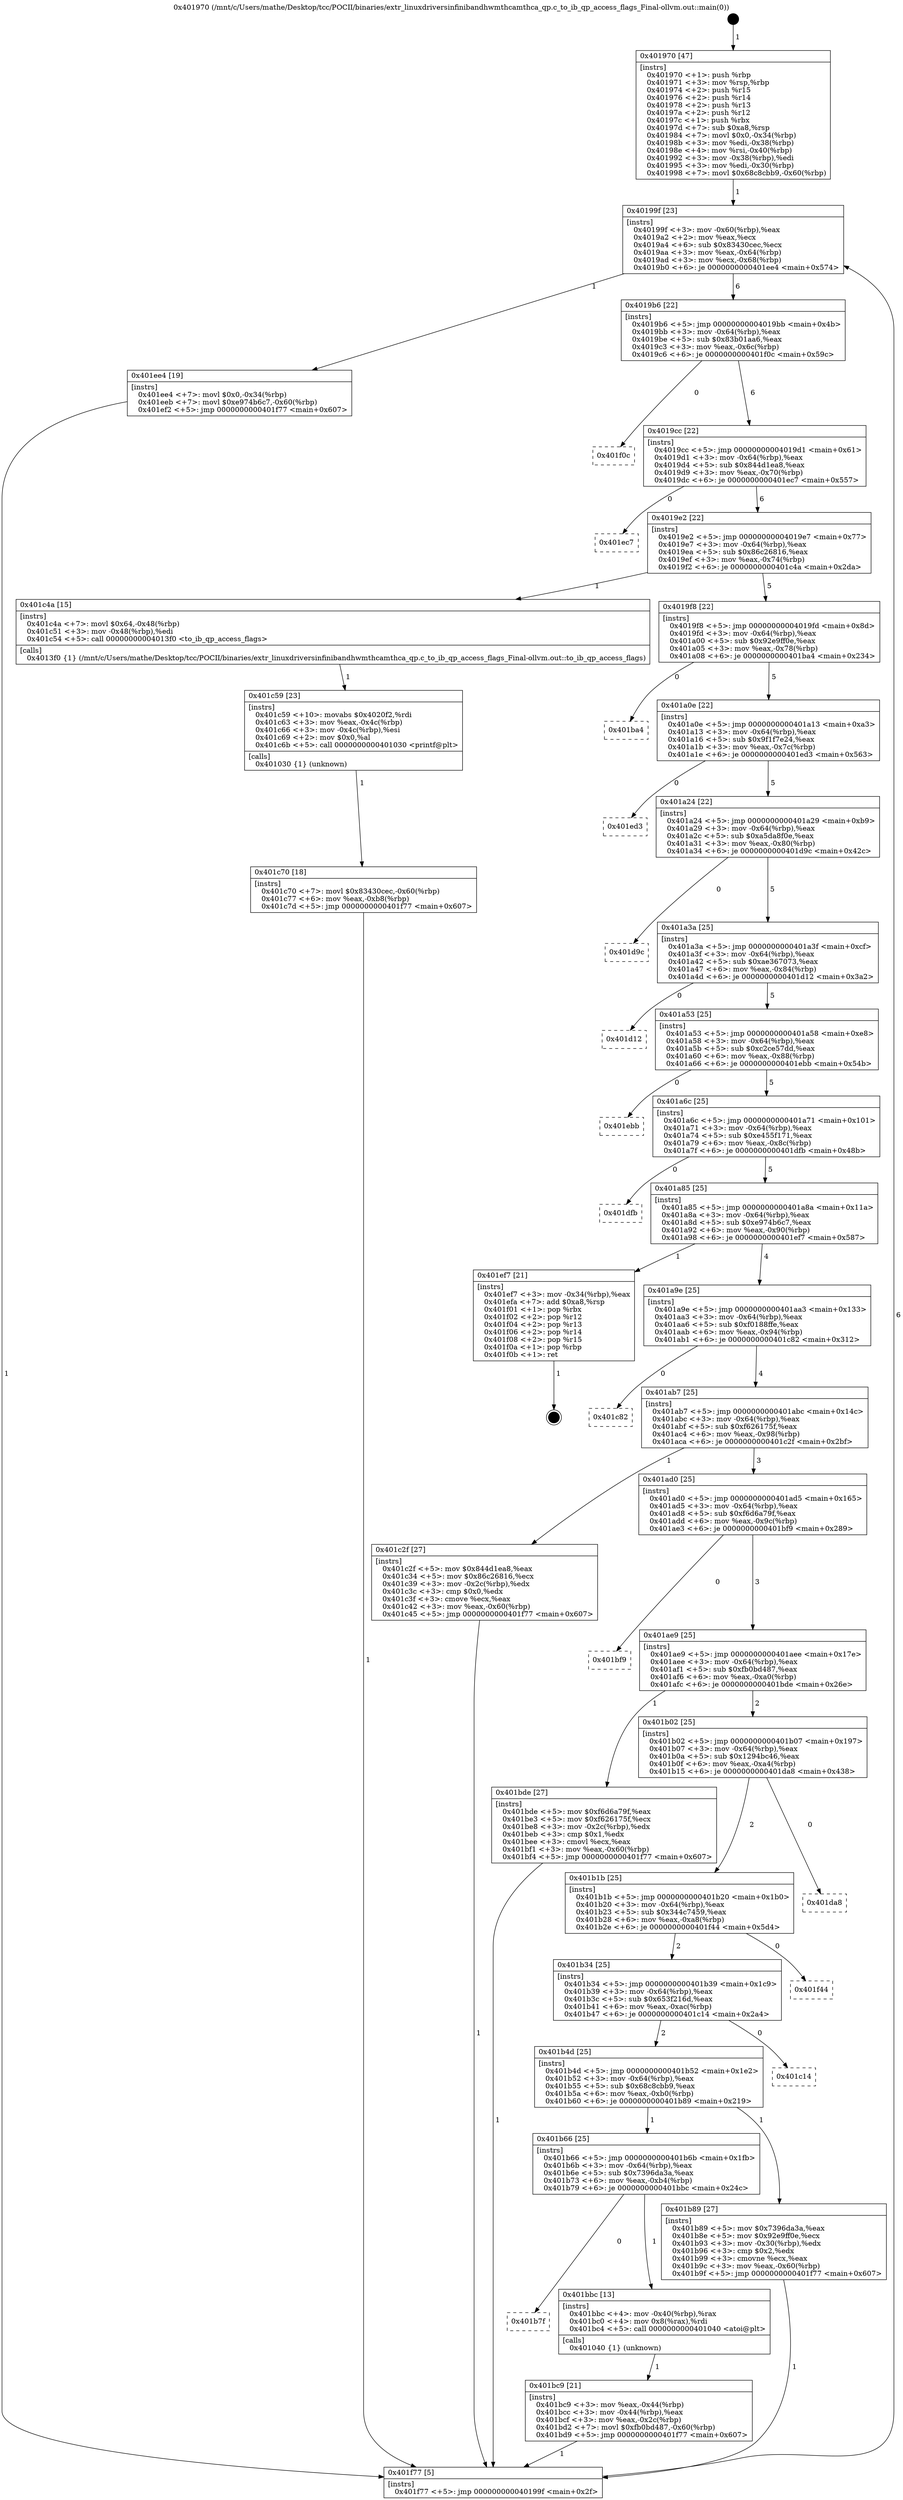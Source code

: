 digraph "0x401970" {
  label = "0x401970 (/mnt/c/Users/mathe/Desktop/tcc/POCII/binaries/extr_linuxdriversinfinibandhwmthcamthca_qp.c_to_ib_qp_access_flags_Final-ollvm.out::main(0))"
  labelloc = "t"
  node[shape=record]

  Entry [label="",width=0.3,height=0.3,shape=circle,fillcolor=black,style=filled]
  "0x40199f" [label="{
     0x40199f [23]\l
     | [instrs]\l
     &nbsp;&nbsp;0x40199f \<+3\>: mov -0x60(%rbp),%eax\l
     &nbsp;&nbsp;0x4019a2 \<+2\>: mov %eax,%ecx\l
     &nbsp;&nbsp;0x4019a4 \<+6\>: sub $0x83430cec,%ecx\l
     &nbsp;&nbsp;0x4019aa \<+3\>: mov %eax,-0x64(%rbp)\l
     &nbsp;&nbsp;0x4019ad \<+3\>: mov %ecx,-0x68(%rbp)\l
     &nbsp;&nbsp;0x4019b0 \<+6\>: je 0000000000401ee4 \<main+0x574\>\l
  }"]
  "0x401ee4" [label="{
     0x401ee4 [19]\l
     | [instrs]\l
     &nbsp;&nbsp;0x401ee4 \<+7\>: movl $0x0,-0x34(%rbp)\l
     &nbsp;&nbsp;0x401eeb \<+7\>: movl $0xe974b6c7,-0x60(%rbp)\l
     &nbsp;&nbsp;0x401ef2 \<+5\>: jmp 0000000000401f77 \<main+0x607\>\l
  }"]
  "0x4019b6" [label="{
     0x4019b6 [22]\l
     | [instrs]\l
     &nbsp;&nbsp;0x4019b6 \<+5\>: jmp 00000000004019bb \<main+0x4b\>\l
     &nbsp;&nbsp;0x4019bb \<+3\>: mov -0x64(%rbp),%eax\l
     &nbsp;&nbsp;0x4019be \<+5\>: sub $0x83b01aa6,%eax\l
     &nbsp;&nbsp;0x4019c3 \<+3\>: mov %eax,-0x6c(%rbp)\l
     &nbsp;&nbsp;0x4019c6 \<+6\>: je 0000000000401f0c \<main+0x59c\>\l
  }"]
  Exit [label="",width=0.3,height=0.3,shape=circle,fillcolor=black,style=filled,peripheries=2]
  "0x401f0c" [label="{
     0x401f0c\l
  }", style=dashed]
  "0x4019cc" [label="{
     0x4019cc [22]\l
     | [instrs]\l
     &nbsp;&nbsp;0x4019cc \<+5\>: jmp 00000000004019d1 \<main+0x61\>\l
     &nbsp;&nbsp;0x4019d1 \<+3\>: mov -0x64(%rbp),%eax\l
     &nbsp;&nbsp;0x4019d4 \<+5\>: sub $0x844d1ea8,%eax\l
     &nbsp;&nbsp;0x4019d9 \<+3\>: mov %eax,-0x70(%rbp)\l
     &nbsp;&nbsp;0x4019dc \<+6\>: je 0000000000401ec7 \<main+0x557\>\l
  }"]
  "0x401c70" [label="{
     0x401c70 [18]\l
     | [instrs]\l
     &nbsp;&nbsp;0x401c70 \<+7\>: movl $0x83430cec,-0x60(%rbp)\l
     &nbsp;&nbsp;0x401c77 \<+6\>: mov %eax,-0xb8(%rbp)\l
     &nbsp;&nbsp;0x401c7d \<+5\>: jmp 0000000000401f77 \<main+0x607\>\l
  }"]
  "0x401ec7" [label="{
     0x401ec7\l
  }", style=dashed]
  "0x4019e2" [label="{
     0x4019e2 [22]\l
     | [instrs]\l
     &nbsp;&nbsp;0x4019e2 \<+5\>: jmp 00000000004019e7 \<main+0x77\>\l
     &nbsp;&nbsp;0x4019e7 \<+3\>: mov -0x64(%rbp),%eax\l
     &nbsp;&nbsp;0x4019ea \<+5\>: sub $0x86c26816,%eax\l
     &nbsp;&nbsp;0x4019ef \<+3\>: mov %eax,-0x74(%rbp)\l
     &nbsp;&nbsp;0x4019f2 \<+6\>: je 0000000000401c4a \<main+0x2da\>\l
  }"]
  "0x401c59" [label="{
     0x401c59 [23]\l
     | [instrs]\l
     &nbsp;&nbsp;0x401c59 \<+10\>: movabs $0x4020f2,%rdi\l
     &nbsp;&nbsp;0x401c63 \<+3\>: mov %eax,-0x4c(%rbp)\l
     &nbsp;&nbsp;0x401c66 \<+3\>: mov -0x4c(%rbp),%esi\l
     &nbsp;&nbsp;0x401c69 \<+2\>: mov $0x0,%al\l
     &nbsp;&nbsp;0x401c6b \<+5\>: call 0000000000401030 \<printf@plt\>\l
     | [calls]\l
     &nbsp;&nbsp;0x401030 \{1\} (unknown)\l
  }"]
  "0x401c4a" [label="{
     0x401c4a [15]\l
     | [instrs]\l
     &nbsp;&nbsp;0x401c4a \<+7\>: movl $0x64,-0x48(%rbp)\l
     &nbsp;&nbsp;0x401c51 \<+3\>: mov -0x48(%rbp),%edi\l
     &nbsp;&nbsp;0x401c54 \<+5\>: call 00000000004013f0 \<to_ib_qp_access_flags\>\l
     | [calls]\l
     &nbsp;&nbsp;0x4013f0 \{1\} (/mnt/c/Users/mathe/Desktop/tcc/POCII/binaries/extr_linuxdriversinfinibandhwmthcamthca_qp.c_to_ib_qp_access_flags_Final-ollvm.out::to_ib_qp_access_flags)\l
  }"]
  "0x4019f8" [label="{
     0x4019f8 [22]\l
     | [instrs]\l
     &nbsp;&nbsp;0x4019f8 \<+5\>: jmp 00000000004019fd \<main+0x8d\>\l
     &nbsp;&nbsp;0x4019fd \<+3\>: mov -0x64(%rbp),%eax\l
     &nbsp;&nbsp;0x401a00 \<+5\>: sub $0x92e9ff0e,%eax\l
     &nbsp;&nbsp;0x401a05 \<+3\>: mov %eax,-0x78(%rbp)\l
     &nbsp;&nbsp;0x401a08 \<+6\>: je 0000000000401ba4 \<main+0x234\>\l
  }"]
  "0x401bc9" [label="{
     0x401bc9 [21]\l
     | [instrs]\l
     &nbsp;&nbsp;0x401bc9 \<+3\>: mov %eax,-0x44(%rbp)\l
     &nbsp;&nbsp;0x401bcc \<+3\>: mov -0x44(%rbp),%eax\l
     &nbsp;&nbsp;0x401bcf \<+3\>: mov %eax,-0x2c(%rbp)\l
     &nbsp;&nbsp;0x401bd2 \<+7\>: movl $0xfb0bd487,-0x60(%rbp)\l
     &nbsp;&nbsp;0x401bd9 \<+5\>: jmp 0000000000401f77 \<main+0x607\>\l
  }"]
  "0x401ba4" [label="{
     0x401ba4\l
  }", style=dashed]
  "0x401a0e" [label="{
     0x401a0e [22]\l
     | [instrs]\l
     &nbsp;&nbsp;0x401a0e \<+5\>: jmp 0000000000401a13 \<main+0xa3\>\l
     &nbsp;&nbsp;0x401a13 \<+3\>: mov -0x64(%rbp),%eax\l
     &nbsp;&nbsp;0x401a16 \<+5\>: sub $0x9f1f7e24,%eax\l
     &nbsp;&nbsp;0x401a1b \<+3\>: mov %eax,-0x7c(%rbp)\l
     &nbsp;&nbsp;0x401a1e \<+6\>: je 0000000000401ed3 \<main+0x563\>\l
  }"]
  "0x401b7f" [label="{
     0x401b7f\l
  }", style=dashed]
  "0x401ed3" [label="{
     0x401ed3\l
  }", style=dashed]
  "0x401a24" [label="{
     0x401a24 [22]\l
     | [instrs]\l
     &nbsp;&nbsp;0x401a24 \<+5\>: jmp 0000000000401a29 \<main+0xb9\>\l
     &nbsp;&nbsp;0x401a29 \<+3\>: mov -0x64(%rbp),%eax\l
     &nbsp;&nbsp;0x401a2c \<+5\>: sub $0xa5da8f0e,%eax\l
     &nbsp;&nbsp;0x401a31 \<+3\>: mov %eax,-0x80(%rbp)\l
     &nbsp;&nbsp;0x401a34 \<+6\>: je 0000000000401d9c \<main+0x42c\>\l
  }"]
  "0x401bbc" [label="{
     0x401bbc [13]\l
     | [instrs]\l
     &nbsp;&nbsp;0x401bbc \<+4\>: mov -0x40(%rbp),%rax\l
     &nbsp;&nbsp;0x401bc0 \<+4\>: mov 0x8(%rax),%rdi\l
     &nbsp;&nbsp;0x401bc4 \<+5\>: call 0000000000401040 \<atoi@plt\>\l
     | [calls]\l
     &nbsp;&nbsp;0x401040 \{1\} (unknown)\l
  }"]
  "0x401d9c" [label="{
     0x401d9c\l
  }", style=dashed]
  "0x401a3a" [label="{
     0x401a3a [25]\l
     | [instrs]\l
     &nbsp;&nbsp;0x401a3a \<+5\>: jmp 0000000000401a3f \<main+0xcf\>\l
     &nbsp;&nbsp;0x401a3f \<+3\>: mov -0x64(%rbp),%eax\l
     &nbsp;&nbsp;0x401a42 \<+5\>: sub $0xae367073,%eax\l
     &nbsp;&nbsp;0x401a47 \<+6\>: mov %eax,-0x84(%rbp)\l
     &nbsp;&nbsp;0x401a4d \<+6\>: je 0000000000401d12 \<main+0x3a2\>\l
  }"]
  "0x401970" [label="{
     0x401970 [47]\l
     | [instrs]\l
     &nbsp;&nbsp;0x401970 \<+1\>: push %rbp\l
     &nbsp;&nbsp;0x401971 \<+3\>: mov %rsp,%rbp\l
     &nbsp;&nbsp;0x401974 \<+2\>: push %r15\l
     &nbsp;&nbsp;0x401976 \<+2\>: push %r14\l
     &nbsp;&nbsp;0x401978 \<+2\>: push %r13\l
     &nbsp;&nbsp;0x40197a \<+2\>: push %r12\l
     &nbsp;&nbsp;0x40197c \<+1\>: push %rbx\l
     &nbsp;&nbsp;0x40197d \<+7\>: sub $0xa8,%rsp\l
     &nbsp;&nbsp;0x401984 \<+7\>: movl $0x0,-0x34(%rbp)\l
     &nbsp;&nbsp;0x40198b \<+3\>: mov %edi,-0x38(%rbp)\l
     &nbsp;&nbsp;0x40198e \<+4\>: mov %rsi,-0x40(%rbp)\l
     &nbsp;&nbsp;0x401992 \<+3\>: mov -0x38(%rbp),%edi\l
     &nbsp;&nbsp;0x401995 \<+3\>: mov %edi,-0x30(%rbp)\l
     &nbsp;&nbsp;0x401998 \<+7\>: movl $0x68c8cbb9,-0x60(%rbp)\l
  }"]
  "0x401d12" [label="{
     0x401d12\l
  }", style=dashed]
  "0x401a53" [label="{
     0x401a53 [25]\l
     | [instrs]\l
     &nbsp;&nbsp;0x401a53 \<+5\>: jmp 0000000000401a58 \<main+0xe8\>\l
     &nbsp;&nbsp;0x401a58 \<+3\>: mov -0x64(%rbp),%eax\l
     &nbsp;&nbsp;0x401a5b \<+5\>: sub $0xc2ce57dd,%eax\l
     &nbsp;&nbsp;0x401a60 \<+6\>: mov %eax,-0x88(%rbp)\l
     &nbsp;&nbsp;0x401a66 \<+6\>: je 0000000000401ebb \<main+0x54b\>\l
  }"]
  "0x401f77" [label="{
     0x401f77 [5]\l
     | [instrs]\l
     &nbsp;&nbsp;0x401f77 \<+5\>: jmp 000000000040199f \<main+0x2f\>\l
  }"]
  "0x401ebb" [label="{
     0x401ebb\l
  }", style=dashed]
  "0x401a6c" [label="{
     0x401a6c [25]\l
     | [instrs]\l
     &nbsp;&nbsp;0x401a6c \<+5\>: jmp 0000000000401a71 \<main+0x101\>\l
     &nbsp;&nbsp;0x401a71 \<+3\>: mov -0x64(%rbp),%eax\l
     &nbsp;&nbsp;0x401a74 \<+5\>: sub $0xe455f171,%eax\l
     &nbsp;&nbsp;0x401a79 \<+6\>: mov %eax,-0x8c(%rbp)\l
     &nbsp;&nbsp;0x401a7f \<+6\>: je 0000000000401dfb \<main+0x48b\>\l
  }"]
  "0x401b66" [label="{
     0x401b66 [25]\l
     | [instrs]\l
     &nbsp;&nbsp;0x401b66 \<+5\>: jmp 0000000000401b6b \<main+0x1fb\>\l
     &nbsp;&nbsp;0x401b6b \<+3\>: mov -0x64(%rbp),%eax\l
     &nbsp;&nbsp;0x401b6e \<+5\>: sub $0x7396da3a,%eax\l
     &nbsp;&nbsp;0x401b73 \<+6\>: mov %eax,-0xb4(%rbp)\l
     &nbsp;&nbsp;0x401b79 \<+6\>: je 0000000000401bbc \<main+0x24c\>\l
  }"]
  "0x401dfb" [label="{
     0x401dfb\l
  }", style=dashed]
  "0x401a85" [label="{
     0x401a85 [25]\l
     | [instrs]\l
     &nbsp;&nbsp;0x401a85 \<+5\>: jmp 0000000000401a8a \<main+0x11a\>\l
     &nbsp;&nbsp;0x401a8a \<+3\>: mov -0x64(%rbp),%eax\l
     &nbsp;&nbsp;0x401a8d \<+5\>: sub $0xe974b6c7,%eax\l
     &nbsp;&nbsp;0x401a92 \<+6\>: mov %eax,-0x90(%rbp)\l
     &nbsp;&nbsp;0x401a98 \<+6\>: je 0000000000401ef7 \<main+0x587\>\l
  }"]
  "0x401b89" [label="{
     0x401b89 [27]\l
     | [instrs]\l
     &nbsp;&nbsp;0x401b89 \<+5\>: mov $0x7396da3a,%eax\l
     &nbsp;&nbsp;0x401b8e \<+5\>: mov $0x92e9ff0e,%ecx\l
     &nbsp;&nbsp;0x401b93 \<+3\>: mov -0x30(%rbp),%edx\l
     &nbsp;&nbsp;0x401b96 \<+3\>: cmp $0x2,%edx\l
     &nbsp;&nbsp;0x401b99 \<+3\>: cmovne %ecx,%eax\l
     &nbsp;&nbsp;0x401b9c \<+3\>: mov %eax,-0x60(%rbp)\l
     &nbsp;&nbsp;0x401b9f \<+5\>: jmp 0000000000401f77 \<main+0x607\>\l
  }"]
  "0x401ef7" [label="{
     0x401ef7 [21]\l
     | [instrs]\l
     &nbsp;&nbsp;0x401ef7 \<+3\>: mov -0x34(%rbp),%eax\l
     &nbsp;&nbsp;0x401efa \<+7\>: add $0xa8,%rsp\l
     &nbsp;&nbsp;0x401f01 \<+1\>: pop %rbx\l
     &nbsp;&nbsp;0x401f02 \<+2\>: pop %r12\l
     &nbsp;&nbsp;0x401f04 \<+2\>: pop %r13\l
     &nbsp;&nbsp;0x401f06 \<+2\>: pop %r14\l
     &nbsp;&nbsp;0x401f08 \<+2\>: pop %r15\l
     &nbsp;&nbsp;0x401f0a \<+1\>: pop %rbp\l
     &nbsp;&nbsp;0x401f0b \<+1\>: ret\l
  }"]
  "0x401a9e" [label="{
     0x401a9e [25]\l
     | [instrs]\l
     &nbsp;&nbsp;0x401a9e \<+5\>: jmp 0000000000401aa3 \<main+0x133\>\l
     &nbsp;&nbsp;0x401aa3 \<+3\>: mov -0x64(%rbp),%eax\l
     &nbsp;&nbsp;0x401aa6 \<+5\>: sub $0xf0188ffe,%eax\l
     &nbsp;&nbsp;0x401aab \<+6\>: mov %eax,-0x94(%rbp)\l
     &nbsp;&nbsp;0x401ab1 \<+6\>: je 0000000000401c82 \<main+0x312\>\l
  }"]
  "0x401b4d" [label="{
     0x401b4d [25]\l
     | [instrs]\l
     &nbsp;&nbsp;0x401b4d \<+5\>: jmp 0000000000401b52 \<main+0x1e2\>\l
     &nbsp;&nbsp;0x401b52 \<+3\>: mov -0x64(%rbp),%eax\l
     &nbsp;&nbsp;0x401b55 \<+5\>: sub $0x68c8cbb9,%eax\l
     &nbsp;&nbsp;0x401b5a \<+6\>: mov %eax,-0xb0(%rbp)\l
     &nbsp;&nbsp;0x401b60 \<+6\>: je 0000000000401b89 \<main+0x219\>\l
  }"]
  "0x401c82" [label="{
     0x401c82\l
  }", style=dashed]
  "0x401ab7" [label="{
     0x401ab7 [25]\l
     | [instrs]\l
     &nbsp;&nbsp;0x401ab7 \<+5\>: jmp 0000000000401abc \<main+0x14c\>\l
     &nbsp;&nbsp;0x401abc \<+3\>: mov -0x64(%rbp),%eax\l
     &nbsp;&nbsp;0x401abf \<+5\>: sub $0xf626175f,%eax\l
     &nbsp;&nbsp;0x401ac4 \<+6\>: mov %eax,-0x98(%rbp)\l
     &nbsp;&nbsp;0x401aca \<+6\>: je 0000000000401c2f \<main+0x2bf\>\l
  }"]
  "0x401c14" [label="{
     0x401c14\l
  }", style=dashed]
  "0x401c2f" [label="{
     0x401c2f [27]\l
     | [instrs]\l
     &nbsp;&nbsp;0x401c2f \<+5\>: mov $0x844d1ea8,%eax\l
     &nbsp;&nbsp;0x401c34 \<+5\>: mov $0x86c26816,%ecx\l
     &nbsp;&nbsp;0x401c39 \<+3\>: mov -0x2c(%rbp),%edx\l
     &nbsp;&nbsp;0x401c3c \<+3\>: cmp $0x0,%edx\l
     &nbsp;&nbsp;0x401c3f \<+3\>: cmove %ecx,%eax\l
     &nbsp;&nbsp;0x401c42 \<+3\>: mov %eax,-0x60(%rbp)\l
     &nbsp;&nbsp;0x401c45 \<+5\>: jmp 0000000000401f77 \<main+0x607\>\l
  }"]
  "0x401ad0" [label="{
     0x401ad0 [25]\l
     | [instrs]\l
     &nbsp;&nbsp;0x401ad0 \<+5\>: jmp 0000000000401ad5 \<main+0x165\>\l
     &nbsp;&nbsp;0x401ad5 \<+3\>: mov -0x64(%rbp),%eax\l
     &nbsp;&nbsp;0x401ad8 \<+5\>: sub $0xf6d6a79f,%eax\l
     &nbsp;&nbsp;0x401add \<+6\>: mov %eax,-0x9c(%rbp)\l
     &nbsp;&nbsp;0x401ae3 \<+6\>: je 0000000000401bf9 \<main+0x289\>\l
  }"]
  "0x401b34" [label="{
     0x401b34 [25]\l
     | [instrs]\l
     &nbsp;&nbsp;0x401b34 \<+5\>: jmp 0000000000401b39 \<main+0x1c9\>\l
     &nbsp;&nbsp;0x401b39 \<+3\>: mov -0x64(%rbp),%eax\l
     &nbsp;&nbsp;0x401b3c \<+5\>: sub $0x653f216d,%eax\l
     &nbsp;&nbsp;0x401b41 \<+6\>: mov %eax,-0xac(%rbp)\l
     &nbsp;&nbsp;0x401b47 \<+6\>: je 0000000000401c14 \<main+0x2a4\>\l
  }"]
  "0x401bf9" [label="{
     0x401bf9\l
  }", style=dashed]
  "0x401ae9" [label="{
     0x401ae9 [25]\l
     | [instrs]\l
     &nbsp;&nbsp;0x401ae9 \<+5\>: jmp 0000000000401aee \<main+0x17e\>\l
     &nbsp;&nbsp;0x401aee \<+3\>: mov -0x64(%rbp),%eax\l
     &nbsp;&nbsp;0x401af1 \<+5\>: sub $0xfb0bd487,%eax\l
     &nbsp;&nbsp;0x401af6 \<+6\>: mov %eax,-0xa0(%rbp)\l
     &nbsp;&nbsp;0x401afc \<+6\>: je 0000000000401bde \<main+0x26e\>\l
  }"]
  "0x401f44" [label="{
     0x401f44\l
  }", style=dashed]
  "0x401bde" [label="{
     0x401bde [27]\l
     | [instrs]\l
     &nbsp;&nbsp;0x401bde \<+5\>: mov $0xf6d6a79f,%eax\l
     &nbsp;&nbsp;0x401be3 \<+5\>: mov $0xf626175f,%ecx\l
     &nbsp;&nbsp;0x401be8 \<+3\>: mov -0x2c(%rbp),%edx\l
     &nbsp;&nbsp;0x401beb \<+3\>: cmp $0x1,%edx\l
     &nbsp;&nbsp;0x401bee \<+3\>: cmovl %ecx,%eax\l
     &nbsp;&nbsp;0x401bf1 \<+3\>: mov %eax,-0x60(%rbp)\l
     &nbsp;&nbsp;0x401bf4 \<+5\>: jmp 0000000000401f77 \<main+0x607\>\l
  }"]
  "0x401b02" [label="{
     0x401b02 [25]\l
     | [instrs]\l
     &nbsp;&nbsp;0x401b02 \<+5\>: jmp 0000000000401b07 \<main+0x197\>\l
     &nbsp;&nbsp;0x401b07 \<+3\>: mov -0x64(%rbp),%eax\l
     &nbsp;&nbsp;0x401b0a \<+5\>: sub $0x1294bc46,%eax\l
     &nbsp;&nbsp;0x401b0f \<+6\>: mov %eax,-0xa4(%rbp)\l
     &nbsp;&nbsp;0x401b15 \<+6\>: je 0000000000401da8 \<main+0x438\>\l
  }"]
  "0x401b1b" [label="{
     0x401b1b [25]\l
     | [instrs]\l
     &nbsp;&nbsp;0x401b1b \<+5\>: jmp 0000000000401b20 \<main+0x1b0\>\l
     &nbsp;&nbsp;0x401b20 \<+3\>: mov -0x64(%rbp),%eax\l
     &nbsp;&nbsp;0x401b23 \<+5\>: sub $0x344c7459,%eax\l
     &nbsp;&nbsp;0x401b28 \<+6\>: mov %eax,-0xa8(%rbp)\l
     &nbsp;&nbsp;0x401b2e \<+6\>: je 0000000000401f44 \<main+0x5d4\>\l
  }"]
  "0x401da8" [label="{
     0x401da8\l
  }", style=dashed]
  Entry -> "0x401970" [label=" 1"]
  "0x40199f" -> "0x401ee4" [label=" 1"]
  "0x40199f" -> "0x4019b6" [label=" 6"]
  "0x401ef7" -> Exit [label=" 1"]
  "0x4019b6" -> "0x401f0c" [label=" 0"]
  "0x4019b6" -> "0x4019cc" [label=" 6"]
  "0x401ee4" -> "0x401f77" [label=" 1"]
  "0x4019cc" -> "0x401ec7" [label=" 0"]
  "0x4019cc" -> "0x4019e2" [label=" 6"]
  "0x401c70" -> "0x401f77" [label=" 1"]
  "0x4019e2" -> "0x401c4a" [label=" 1"]
  "0x4019e2" -> "0x4019f8" [label=" 5"]
  "0x401c59" -> "0x401c70" [label=" 1"]
  "0x4019f8" -> "0x401ba4" [label=" 0"]
  "0x4019f8" -> "0x401a0e" [label=" 5"]
  "0x401c4a" -> "0x401c59" [label=" 1"]
  "0x401a0e" -> "0x401ed3" [label=" 0"]
  "0x401a0e" -> "0x401a24" [label=" 5"]
  "0x401c2f" -> "0x401f77" [label=" 1"]
  "0x401a24" -> "0x401d9c" [label=" 0"]
  "0x401a24" -> "0x401a3a" [label=" 5"]
  "0x401bde" -> "0x401f77" [label=" 1"]
  "0x401a3a" -> "0x401d12" [label=" 0"]
  "0x401a3a" -> "0x401a53" [label=" 5"]
  "0x401bbc" -> "0x401bc9" [label=" 1"]
  "0x401a53" -> "0x401ebb" [label=" 0"]
  "0x401a53" -> "0x401a6c" [label=" 5"]
  "0x401b66" -> "0x401b7f" [label=" 0"]
  "0x401a6c" -> "0x401dfb" [label=" 0"]
  "0x401a6c" -> "0x401a85" [label=" 5"]
  "0x401b66" -> "0x401bbc" [label=" 1"]
  "0x401a85" -> "0x401ef7" [label=" 1"]
  "0x401a85" -> "0x401a9e" [label=" 4"]
  "0x401bc9" -> "0x401f77" [label=" 1"]
  "0x401a9e" -> "0x401c82" [label=" 0"]
  "0x401a9e" -> "0x401ab7" [label=" 4"]
  "0x401970" -> "0x40199f" [label=" 1"]
  "0x401ab7" -> "0x401c2f" [label=" 1"]
  "0x401ab7" -> "0x401ad0" [label=" 3"]
  "0x401b89" -> "0x401f77" [label=" 1"]
  "0x401ad0" -> "0x401bf9" [label=" 0"]
  "0x401ad0" -> "0x401ae9" [label=" 3"]
  "0x401b4d" -> "0x401b89" [label=" 1"]
  "0x401ae9" -> "0x401bde" [label=" 1"]
  "0x401ae9" -> "0x401b02" [label=" 2"]
  "0x401f77" -> "0x40199f" [label=" 6"]
  "0x401b02" -> "0x401da8" [label=" 0"]
  "0x401b02" -> "0x401b1b" [label=" 2"]
  "0x401b34" -> "0x401b4d" [label=" 2"]
  "0x401b1b" -> "0x401f44" [label=" 0"]
  "0x401b1b" -> "0x401b34" [label=" 2"]
  "0x401b4d" -> "0x401b66" [label=" 1"]
  "0x401b34" -> "0x401c14" [label=" 0"]
}
